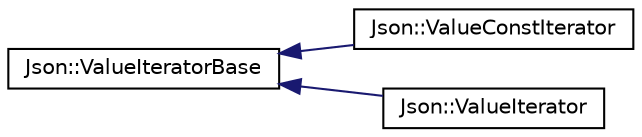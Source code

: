 digraph "Graphical Class Hierarchy"
{
  edge [fontname="Helvetica",fontsize="10",labelfontname="Helvetica",labelfontsize="10"];
  node [fontname="Helvetica",fontsize="10",shape=record];
  rankdir="LR";
  Node1 [label="Json::ValueIteratorBase",height=0.2,width=0.4,color="black", fillcolor="white", style="filled",URL="$classJson_1_1ValueIteratorBase.html",tooltip="base class for Value iterators. "];
  Node1 -> Node2 [dir="back",color="midnightblue",fontsize="10",style="solid",fontname="Helvetica"];
  Node2 [label="Json::ValueConstIterator",height=0.2,width=0.4,color="black", fillcolor="white", style="filled",URL="$classJson_1_1ValueConstIterator.html",tooltip="const iterator for object and array value. "];
  Node1 -> Node3 [dir="back",color="midnightblue",fontsize="10",style="solid",fontname="Helvetica"];
  Node3 [label="Json::ValueIterator",height=0.2,width=0.4,color="black", fillcolor="white", style="filled",URL="$classJson_1_1ValueIterator.html",tooltip="Iterator for object and array value. "];
}
